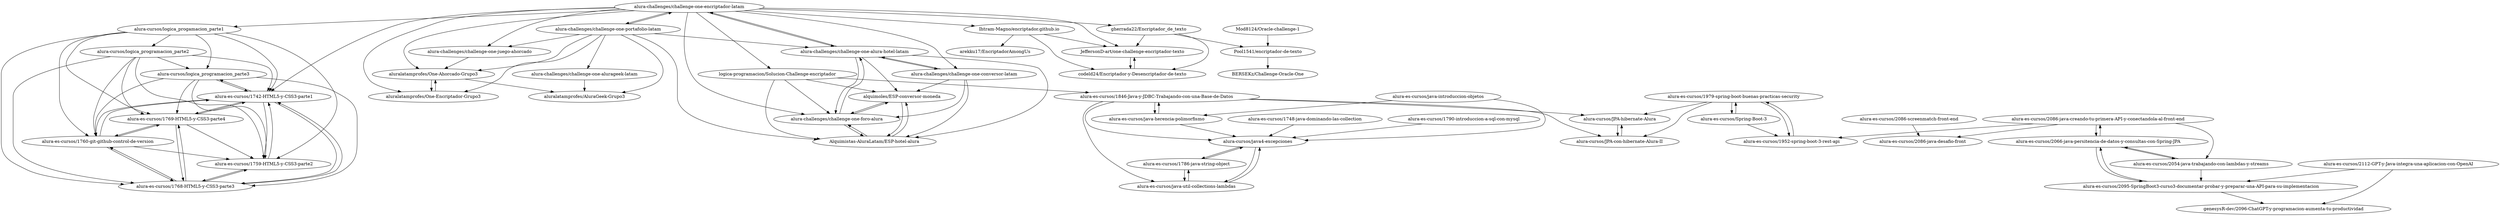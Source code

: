 digraph G {
"alura-cursos/logica_programacion_parte3" -> "alura-es-cursos/1742-HTML5-y-CSS3-parte1"
"alura-cursos/logica_programacion_parte3" -> "alura-es-cursos/1768-HTML5-y-CSS3-parte3"
"alura-cursos/logica_programacion_parte3" -> "alura-es-cursos/1759-HTML5-y-CSS3-parte2"
"alura-cursos/logica_programacion_parte3" -> "alura-es-cursos/1760-git-github-control-de-version"
"alura-cursos/logica_programacion_parte3" -> "alura-es-cursos/1769-HTML5-y-CSS3-parte4"
"alura-cursos/logica_progamacion_parte1" -> "alura-cursos/logica_programacion_parte2"
"alura-cursos/logica_progamacion_parte1" -> "alura-cursos/logica_programacion_parte3"
"alura-cursos/logica_progamacion_parte1" -> "alura-es-cursos/1742-HTML5-y-CSS3-parte1"
"alura-cursos/logica_progamacion_parte1" -> "alura-es-cursos/1760-git-github-control-de-version"
"alura-cursos/logica_progamacion_parte1" -> "alura-es-cursos/1769-HTML5-y-CSS3-parte4"
"alura-cursos/logica_progamacion_parte1" -> "alura-es-cursos/1768-HTML5-y-CSS3-parte3"
"alura-cursos/logica_progamacion_parte1" -> "alura-es-cursos/1759-HTML5-y-CSS3-parte2"
"alura-es-cursos/java-introduccion-objetos" -> "alura-cursos/java4-excepciones"
"alura-es-cursos/java-introduccion-objetos" -> "alura-es-cursos/java-herencia-polimorfismo"
"alura-cursos/logica_programacion_parte2" -> "alura-cursos/logica_programacion_parte3"
"alura-cursos/logica_programacion_parte2" -> "alura-es-cursos/1742-HTML5-y-CSS3-parte1"
"alura-cursos/logica_programacion_parte2" -> "alura-es-cursos/1769-HTML5-y-CSS3-parte4"
"alura-cursos/logica_programacion_parte2" -> "alura-es-cursos/1760-git-github-control-de-version"
"alura-cursos/logica_programacion_parte2" -> "alura-es-cursos/1768-HTML5-y-CSS3-parte3"
"alura-cursos/logica_programacion_parte2" -> "alura-es-cursos/1759-HTML5-y-CSS3-parte2"
"alura-es-cursos/java-herencia-polimorfismo" -> "alura-cursos/java4-excepciones"
"alura-es-cursos/java-herencia-polimorfismo" -> "alura-es-cursos/1846-Java-y-JDBC-Trabajando-con-una-Base-de-Datos"
"alura-es-cursos/1748-java-dominando-las-collection" -> "alura-cursos/java4-excepciones"
"alura-es-cursos/1742-HTML5-y-CSS3-parte1" -> "alura-es-cursos/1768-HTML5-y-CSS3-parte3"
"alura-es-cursos/1742-HTML5-y-CSS3-parte1" -> "alura-es-cursos/1759-HTML5-y-CSS3-parte2"
"alura-es-cursos/1742-HTML5-y-CSS3-parte1" -> "alura-es-cursos/1769-HTML5-y-CSS3-parte4"
"alura-es-cursos/1742-HTML5-y-CSS3-parte1" -> "alura-es-cursos/1760-git-github-control-de-version"
"alura-es-cursos/1742-HTML5-y-CSS3-parte1" -> "alura-cursos/logica_programacion_parte3"
"alura-es-cursos/1759-HTML5-y-CSS3-parte2" -> "alura-es-cursos/1768-HTML5-y-CSS3-parte3"
"alura-es-cursos/1759-HTML5-y-CSS3-parte2" -> "alura-es-cursos/1742-HTML5-y-CSS3-parte1"
"alura-es-cursos/1768-HTML5-y-CSS3-parte3" -> "alura-es-cursos/1759-HTML5-y-CSS3-parte2"
"alura-es-cursos/1768-HTML5-y-CSS3-parte3" -> "alura-es-cursos/1769-HTML5-y-CSS3-parte4"
"alura-es-cursos/1768-HTML5-y-CSS3-parte3" -> "alura-es-cursos/1742-HTML5-y-CSS3-parte1"
"alura-es-cursos/1768-HTML5-y-CSS3-parte3" -> "alura-es-cursos/1760-git-github-control-de-version"
"alura-es-cursos/1760-git-github-control-de-version" -> "alura-es-cursos/1768-HTML5-y-CSS3-parte3"
"alura-es-cursos/1760-git-github-control-de-version" -> "alura-es-cursos/1769-HTML5-y-CSS3-parte4"
"alura-es-cursos/1760-git-github-control-de-version" -> "alura-es-cursos/1742-HTML5-y-CSS3-parte1"
"alura-es-cursos/1760-git-github-control-de-version" -> "alura-es-cursos/1759-HTML5-y-CSS3-parte2"
"alura-cursos/java4-excepciones" -> "alura-es-cursos/1786-java-string-object"
"alura-cursos/java4-excepciones" -> "alura-es-cursos/java-util-collections-lambdas"
"alura-es-cursos/1786-java-string-object" -> "alura-es-cursos/java-util-collections-lambdas"
"alura-es-cursos/1786-java-string-object" -> "alura-cursos/java4-excepciones"
"alura-es-cursos/java-util-collections-lambdas" -> "alura-es-cursos/1786-java-string-object"
"alura-es-cursos/java-util-collections-lambdas" -> "alura-cursos/java4-excepciones"
"alura-es-cursos/1846-Java-y-JDBC-Trabajando-con-una-Base-de-Datos" -> "alura-cursos/JPA-hibernate-Alura"
"alura-es-cursos/1846-Java-y-JDBC-Trabajando-con-una-Base-de-Datos" -> "alura-cursos/java4-excepciones"
"alura-es-cursos/1846-Java-y-JDBC-Trabajando-con-una-Base-de-Datos" -> "alura-cursos/JPA-con-hibernate-Alura-II"
"alura-es-cursos/1846-Java-y-JDBC-Trabajando-con-una-Base-de-Datos" -> "alura-es-cursos/java-herencia-polimorfismo"
"alura-es-cursos/1846-Java-y-JDBC-Trabajando-con-una-Base-de-Datos" -> "alura-es-cursos/java-util-collections-lambdas"
"alura-es-cursos/1769-HTML5-y-CSS3-parte4" -> "alura-es-cursos/1768-HTML5-y-CSS3-parte3"
"alura-es-cursos/1769-HTML5-y-CSS3-parte4" -> "alura-es-cursos/1742-HTML5-y-CSS3-parte1"
"alura-es-cursos/1769-HTML5-y-CSS3-parte4" -> "alura-es-cursos/1759-HTML5-y-CSS3-parte2"
"alura-es-cursos/1769-HTML5-y-CSS3-parte4" -> "alura-es-cursos/1760-git-github-control-de-version"
"alura-es-cursos/1790-introduccion-a-sql-con-mysql" -> "alura-cursos/java4-excepciones"
"alura-challenges/challenge-one-encriptador-latam" -> "alura-challenges/challenge-one-juego-ahorcado"
"alura-challenges/challenge-one-encriptador-latam" -> "alura-challenges/challenge-one-alura-hotel-latam"
"alura-challenges/challenge-one-encriptador-latam" -> "alura-challenges/challenge-one-portafolio-latam"
"alura-challenges/challenge-one-encriptador-latam" -> "aluralatamprofes/One-Encriptador-Grupo3"
"alura-challenges/challenge-one-encriptador-latam" -> "Ihtram-Magno/encriptador.github.io"
"alura-challenges/challenge-one-encriptador-latam" -> "alura-challenges/challenge-one-conversor-latam"
"alura-challenges/challenge-one-encriptador-latam" -> "logica-programacion/Solucion-Challenge-encriptador"
"alura-challenges/challenge-one-encriptador-latam" -> "alura-cursos/logica_progamacion_parte1"
"alura-challenges/challenge-one-encriptador-latam" -> "gherrada22/Encriptador_de_texto"
"alura-challenges/challenge-one-encriptador-latam" -> "alura-challenges/challenge-one-foro-alura"
"alura-challenges/challenge-one-encriptador-latam" -> "JeffersonD-art/one-challenge-encriptador-texto"
"alura-challenges/challenge-one-encriptador-latam" -> "aluralatamprofes/One-Ahorcado-Grupo3"
"alura-challenges/challenge-one-encriptador-latam" -> "alura-es-cursos/1742-HTML5-y-CSS3-parte1"
"alura-challenges/challenge-one-portafolio-latam" -> "alura-challenges/challenge-one-alurageek-latam"
"alura-challenges/challenge-one-portafolio-latam" -> "aluralatamprofes/One-Ahorcado-Grupo3"
"alura-challenges/challenge-one-portafolio-latam" -> "alura-challenges/challenge-one-encriptador-latam"
"alura-challenges/challenge-one-portafolio-latam" -> "alura-challenges/challenge-one-juego-ahorcado"
"alura-challenges/challenge-one-portafolio-latam" -> "aluralatamprofes/One-Encriptador-Grupo3"
"alura-challenges/challenge-one-portafolio-latam" -> "alura-challenges/challenge-one-alura-hotel-latam"
"alura-challenges/challenge-one-portafolio-latam" -> "aluralatamprofes/AluraGeek-Grupo3"
"alura-challenges/challenge-one-portafolio-latam" -> "Alquimistas-AluraLatam/ESP-hotel-alura"
"alura-challenges/challenge-one-juego-ahorcado" -> "aluralatamprofes/One-Ahorcado-Grupo3"
"alura-challenges/challenge-one-alura-hotel-latam" -> "alura-challenges/challenge-one-foro-alura"
"alura-challenges/challenge-one-alura-hotel-latam" -> "alura-challenges/challenge-one-conversor-latam"
"alura-challenges/challenge-one-alura-hotel-latam" -> "alquimoles/ESP-conversor-moneda"
"alura-challenges/challenge-one-alura-hotel-latam" -> "Alquimistas-AluraLatam/ESP-hotel-alura"
"alura-challenges/challenge-one-alura-hotel-latam" -> "alura-challenges/challenge-one-encriptador-latam"
"alura-challenges/challenge-one-alurageek-latam" -> "aluralatamprofes/AluraGeek-Grupo3"
"alura-challenges/challenge-one-conversor-latam" -> "Alquimistas-AluraLatam/ESP-hotel-alura"
"alura-challenges/challenge-one-conversor-latam" -> "alquimoles/ESP-conversor-moneda"
"alura-challenges/challenge-one-conversor-latam" -> "alura-challenges/challenge-one-alura-hotel-latam"
"alura-challenges/challenge-one-conversor-latam" -> "alura-challenges/challenge-one-foro-alura"
"Ihtram-Magno/encriptador.github.io" -> "JeffersonD-art/one-challenge-encriptador-texto"
"Ihtram-Magno/encriptador.github.io" -> "arekku17/EncriptadorAmongUs"
"Ihtram-Magno/encriptador.github.io" -> "codeld24/Encriptador-y-Desencriptador-de-texto"
"aluralatamprofes/One-Encriptador-Grupo3" -> "aluralatamprofes/One-Ahorcado-Grupo3"
"aluralatamprofes/One-Ahorcado-Grupo3" -> "aluralatamprofes/One-Encriptador-Grupo3"
"aluralatamprofes/One-Ahorcado-Grupo3" -> "aluralatamprofes/AluraGeek-Grupo3"
"alura-es-cursos/1952-spring-boot-3-rest-api" -> "alura-es-cursos/1979-spring-boot-buenas-practicas-security"
"gherrada22/Encriptador_de_texto" -> "JeffersonD-art/one-challenge-encriptador-texto"
"gherrada22/Encriptador_de_texto" -> "codeld24/Encriptador-y-Desencriptador-de-texto"
"gherrada22/Encriptador_de_texto" -> "Pool1541/encriptador-de-texto"
"logica-programacion/Solucion-Challenge-encriptador" -> "alquimoles/ESP-conversor-moneda"
"logica-programacion/Solucion-Challenge-encriptador" -> "Alquimistas-AluraLatam/ESP-hotel-alura"
"logica-programacion/Solucion-Challenge-encriptador" -> "alura-challenges/challenge-one-foro-alura"
"logica-programacion/Solucion-Challenge-encriptador" -> "alura-es-cursos/1846-Java-y-JDBC-Trabajando-con-una-Base-de-Datos"
"JeffersonD-art/one-challenge-encriptador-texto" -> "codeld24/Encriptador-y-Desencriptador-de-texto"
"alquimoles/ESP-conversor-moneda" -> "Alquimistas-AluraLatam/ESP-hotel-alura"
"alquimoles/ESP-conversor-moneda" -> "alura-challenges/challenge-one-foro-alura"
"Alquimistas-AluraLatam/ESP-hotel-alura" -> "alquimoles/ESP-conversor-moneda"
"Alquimistas-AluraLatam/ESP-hotel-alura" -> "alura-challenges/challenge-one-foro-alura"
"codeld24/Encriptador-y-Desencriptador-de-texto" -> "JeffersonD-art/one-challenge-encriptador-texto"
"alura-challenges/challenge-one-foro-alura" -> "Alquimistas-AluraLatam/ESP-hotel-alura"
"alura-challenges/challenge-one-foro-alura" -> "alura-challenges/challenge-one-alura-hotel-latam"
"alura-challenges/challenge-one-foro-alura" -> "alquimoles/ESP-conversor-moneda"
"Mod8124/Oracle-challenge-1" -> "Pool1541/encriptador-de-texto"
"Pool1541/encriptador-de-texto" -> "BERSEKz/Challenge-Oracle-One"
"alura-cursos/JPA-con-hibernate-Alura-II" -> "alura-cursos/JPA-hibernate-Alura"
"alura-es-cursos/Spring-Boot-3" -> "alura-es-cursos/1979-spring-boot-buenas-practicas-security"
"alura-es-cursos/Spring-Boot-3" -> "alura-es-cursos/1952-spring-boot-3-rest-api"
"alura-es-cursos/1979-spring-boot-buenas-practicas-security" -> "alura-es-cursos/1952-spring-boot-3-rest-api"
"alura-es-cursos/1979-spring-boot-buenas-practicas-security" -> "alura-es-cursos/Spring-Boot-3"
"alura-es-cursos/1979-spring-boot-buenas-practicas-security" -> "alura-cursos/JPA-hibernate-Alura"
"alura-es-cursos/1979-spring-boot-buenas-practicas-security" -> "alura-cursos/JPA-con-hibernate-Alura-II"
"alura-cursos/JPA-hibernate-Alura" -> "alura-cursos/JPA-con-hibernate-Alura-II"
"alura-es-cursos/2086-screenmatch-front-end" -> "alura-es-cursos/2086-java-desafio-front"
"alura-es-cursos/2086-java-creando-tu-primera-API-y-conectandola-al-front-end" -> "alura-es-cursos/2086-java-desafio-front"
"alura-es-cursos/2086-java-creando-tu-primera-API-y-conectandola-al-front-end" -> "alura-es-cursos/2066-java-persitencia-de-datos-y-consultas-con-Spring-JPA"
"alura-es-cursos/2086-java-creando-tu-primera-API-y-conectandola-al-front-end" -> "alura-es-cursos/2054-java-trabajando-con-lambdas-y-streams"
"alura-es-cursos/2086-java-creando-tu-primera-API-y-conectandola-al-front-end" -> "alura-es-cursos/1952-spring-boot-3-rest-api"
"alura-es-cursos/2054-java-trabajando-con-lambdas-y-streams" -> "alura-es-cursos/2066-java-persitencia-de-datos-y-consultas-con-Spring-JPA"
"alura-es-cursos/2054-java-trabajando-con-lambdas-y-streams" -> "alura-es-cursos/2095-SpringBoot3-curso3-documentar-probar-y-preparar-una-API-para-su-implementacion"
"alura-es-cursos/2066-java-persitencia-de-datos-y-consultas-con-Spring-JPA" -> "alura-es-cursos/2054-java-trabajando-con-lambdas-y-streams"
"alura-es-cursos/2066-java-persitencia-de-datos-y-consultas-con-Spring-JPA" -> "alura-es-cursos/2086-java-creando-tu-primera-API-y-conectandola-al-front-end"
"alura-es-cursos/2066-java-persitencia-de-datos-y-consultas-con-Spring-JPA" -> "alura-es-cursos/2095-SpringBoot3-curso3-documentar-probar-y-preparar-una-API-para-su-implementacion"
"alura-es-cursos/2112-GPT-y-Java-integra-una-aplicacion-con-OpenAI" -> "genesysR-dev/2096-ChatGPT-y-programacion-aumenta-tu-productividad"
"alura-es-cursos/2112-GPT-y-Java-integra-una-aplicacion-con-OpenAI" -> "alura-es-cursos/2095-SpringBoot3-curso3-documentar-probar-y-preparar-una-API-para-su-implementacion"
"alura-es-cursos/2095-SpringBoot3-curso3-documentar-probar-y-preparar-una-API-para-su-implementacion" -> "genesysR-dev/2096-ChatGPT-y-programacion-aumenta-tu-productividad"
"alura-es-cursos/2095-SpringBoot3-curso3-documentar-probar-y-preparar-una-API-para-su-implementacion" -> "alura-es-cursos/2066-java-persitencia-de-datos-y-consultas-con-Spring-JPA"
"alura-cursos/logica_programacion_parte3" ["l"="3.077,45.506"]
"alura-es-cursos/1742-HTML5-y-CSS3-parte1" ["l"="3.08,45.528"]
"alura-es-cursos/1768-HTML5-y-CSS3-parte3" ["l"="3.093,45.514"]
"alura-es-cursos/1759-HTML5-y-CSS3-parte2" ["l"="3.096,45.525"]
"alura-es-cursos/1760-git-github-control-de-version" ["l"="3.081,45.516"]
"alura-es-cursos/1769-HTML5-y-CSS3-parte4" ["l"="3.104,45.518"]
"alura-cursos/logica_progamacion_parte1" ["l"="3.062,45.522"]
"alura-cursos/logica_programacion_parte2" ["l"="3.099,45.503"]
"alura-es-cursos/java-introduccion-objetos" ["l"="2.869,45.558"]
"alura-cursos/java4-excepciones" ["l"="2.86,45.542"]
"alura-es-cursos/java-herencia-polimorfismo" ["l"="2.883,45.543"]
"alura-es-cursos/1846-Java-y-JDBC-Trabajando-con-una-Base-de-Datos" ["l"="2.893,45.528"]
"alura-es-cursos/1748-java-dominando-las-collection" ["l"="2.833,45.54"]
"alura-es-cursos/1786-java-string-object" ["l"="2.85,45.531"]
"alura-es-cursos/java-util-collections-lambdas" ["l"="2.867,45.53"]
"alura-cursos/JPA-hibernate-Alura" ["l"="2.88,45.502"]
"alura-cursos/JPA-con-hibernate-Alura-II" ["l"="2.867,45.508"]
"alura-es-cursos/1790-introduccion-a-sql-con-mysql" ["l"="2.838,45.556"]
"alura-challenges/challenge-one-encriptador-latam" ["l"="3.032,45.574"]
"alura-challenges/challenge-one-juego-ahorcado" ["l"="3.055,45.587"]
"alura-challenges/challenge-one-alura-hotel-latam" ["l"="3.012,45.561"]
"alura-challenges/challenge-one-portafolio-latam" ["l"="3.056,45.563"]
"aluralatamprofes/One-Encriptador-Grupo3" ["l"="3.079,45.589"]
"Ihtram-Magno/encriptador.github.io" ["l"="3.006,45.608"]
"alura-challenges/challenge-one-conversor-latam" ["l"="2.995,45.576"]
"logica-programacion/Solucion-Challenge-encriptador" ["l"="2.961,45.547"]
"gherrada22/Encriptador_de_texto" ["l"="3.049,45.613"]
"alura-challenges/challenge-one-foro-alura" ["l"="2.989,45.562"]
"JeffersonD-art/one-challenge-encriptador-texto" ["l"="3.029,45.605"]
"aluralatamprofes/One-Ahorcado-Grupo3" ["l"="3.072,45.576"]
"alura-challenges/challenge-one-alurageek-latam" ["l"="3.101,45.565"]
"aluralatamprofes/AluraGeek-Grupo3" ["l"="3.084,45.563"]
"Alquimistas-AluraLatam/ESP-hotel-alura" ["l"="2.995,45.552"]
"alquimoles/ESP-conversor-moneda" ["l"="2.972,45.562"]
"arekku17/EncriptadorAmongUs" ["l"="2.989,45.626"]
"codeld24/Encriptador-y-Desencriptador-de-texto" ["l"="3.026,45.62"]
"alura-es-cursos/1952-spring-boot-3-rest-api" ["l"="2.835,45.468"]
"alura-es-cursos/1979-spring-boot-buenas-practicas-security" ["l"="2.852,45.486"]
"Pool1541/encriptador-de-texto" ["l"="3.066,45.635"]
"Mod8124/Oracle-challenge-1" ["l"="3.084,45.645"]
"BERSEKz/Challenge-Oracle-One" ["l"="3.066,45.651"]
"alura-es-cursos/Spring-Boot-3" ["l"="2.831,45.483"]
"alura-es-cursos/2086-screenmatch-front-end" ["l"="2.825,45.413"]
"alura-es-cursos/2086-java-desafio-front" ["l"="2.821,45.429"]
"alura-es-cursos/2086-java-creando-tu-primera-API-y-conectandola-al-front-end" ["l"="2.812,45.446"]
"alura-es-cursos/2066-java-persitencia-de-datos-y-consultas-con-Spring-JPA" ["l"="2.795,45.437"]
"alura-es-cursos/2054-java-trabajando-con-lambdas-y-streams" ["l"="2.787,45.445"]
"alura-es-cursos/2095-SpringBoot3-curso3-documentar-probar-y-preparar-una-API-para-su-implementacion" ["l"="2.777,45.433"]
"alura-es-cursos/2112-GPT-y-Java-integra-una-aplicacion-con-OpenAI" ["l"="2.764,45.421"]
"genesysR-dev/2096-ChatGPT-y-programacion-aumenta-tu-productividad" ["l"="2.755,45.431"]
}